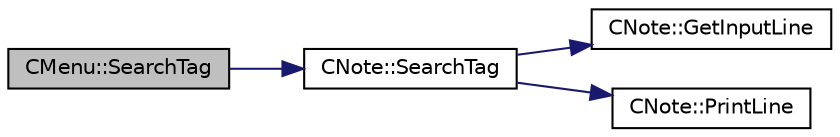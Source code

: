digraph "CMenu::SearchTag"
{
 // LATEX_PDF_SIZE
  edge [fontname="Helvetica",fontsize="10",labelfontname="Helvetica",labelfontsize="10"];
  node [fontname="Helvetica",fontsize="10",shape=record];
  rankdir="LR";
  Node1 [label="CMenu::SearchTag",height=0.2,width=0.4,color="black", fillcolor="grey75", style="filled", fontcolor="black",tooltip="After reading the tag goes through dev_tags file and attpemts to find matches. Prints out the result."];
  Node1 -> Node2 [color="midnightblue",fontsize="10",style="solid",fontname="Helvetica"];
  Node2 [label="CNote::SearchTag",height=0.2,width=0.4,color="black", fillcolor="white", style="filled",URL="$classCNote.html#a3f49a0c00d1e7773705ebc5d7ab59fee",tooltip="Searches through tag_dev file and attempts to find a category and note match."];
  Node2 -> Node3 [color="midnightblue",fontsize="10",style="solid",fontname="Helvetica"];
  Node3 [label="CNote::GetInputLine",height=0.2,width=0.4,color="black", fillcolor="white", style="filled",URL="$classCNote.html#a503cdc32ab502847c764e194bf53ee6d",tooltip="Reads a line from stdin and returns it."];
  Node2 -> Node4 [color="midnightblue",fontsize="10",style="solid",fontname="Helvetica"];
  Node4 [label="CNote::PrintLine",height=0.2,width=0.4,color="black", fillcolor="white", style="filled",URL="$classCNote.html#a3f4ada896501a9c6889104322dd20b4b",tooltip="Prints a line to stdout from the argument string."];
}
